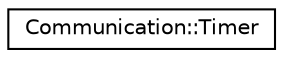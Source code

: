 digraph "Graphical Class Hierarchy"
{
 // LATEX_PDF_SIZE
  edge [fontname="Helvetica",fontsize="10",labelfontname="Helvetica",labelfontsize="10"];
  node [fontname="Helvetica",fontsize="10",shape=record];
  rankdir="LR";
  Node0 [label="Communication::Timer",height=0.2,width=0.4,color="black", fillcolor="white", style="filled",URL="$structCommunication_1_1Timer.html",tooltip="Structure to communicate a timer."];
}
